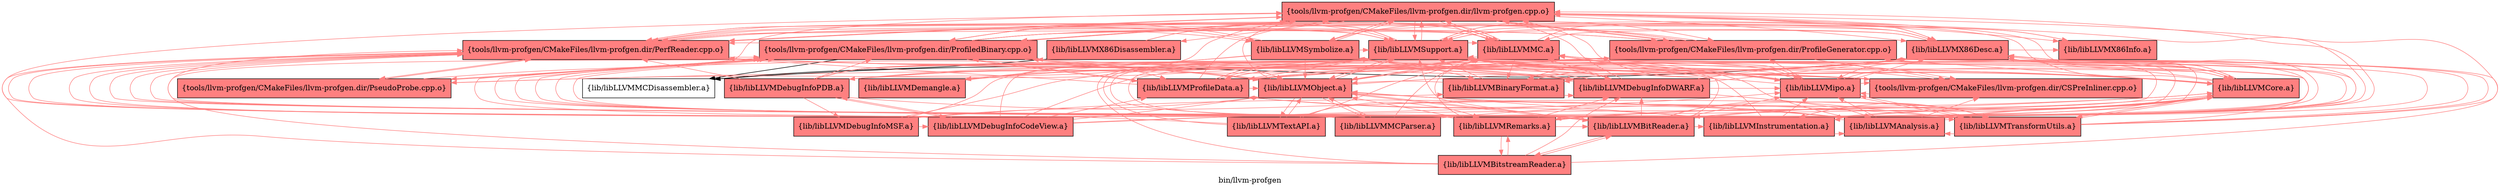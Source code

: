 digraph "bin/llvm-profgen" {
	label="bin/llvm-profgen";
	{ rank=same; Node0x56371eebcba8;  }
	{ rank=same; Node0x56371eebd288; Node0x56371eebb9d8; Node0x56371eebbc58; Node0x56371eec7788; Node0x56371eec7288; Node0x56371eec55c8; Node0x56371eec5fc8; Node0x56371eec4808; Node0x56371eec2dc8;  }
	{ rank=same; Node0x56371eeba0d8; Node0x56371eec4308; Node0x56371eec3e08; Node0x56371eec4d08; Node0x56371eebd558; Node0x56371eebb3e8; Node0x56371eec50c8; Node0x56371eebc7e8; Node0x56371eec5ac8; Node0x56371eec5708; Node0x56371eec5c08;  }
	{ rank=same; Node0x56371eec64c8; Node0x56371eebacb8; Node0x56371eebb618; Node0x56371eec6ec8; Node0x56371eec41c8; Node0x56371eec46c8; Node0x56371eec4bc8; Node0x56371eebc338; Node0x56371eebbde8;  }

	Node0x56371eebcba8 [shape=record,shape=box,style=filled,fillcolor="1.000000 0.5 1",group=1,label="{tools/llvm-profgen/CMakeFiles/llvm-profgen.dir/llvm-profgen.cpp.o}"];
	Node0x56371eebcba8 -> Node0x56371eebd288[color="1.000000 0.5 1"];
	Node0x56371eebcba8 -> Node0x56371eebb9d8[color="1.000000 0.5 1"];
	Node0x56371eebcba8 -> Node0x56371eebbc58[color="1.000000 0.5 1"];
	Node0x56371eebcba8 -> Node0x56371eec7788[color="1.000000 0.5 1"];
	Node0x56371eebcba8 -> Node0x56371eec7288[color="1.000000 0.5 1"];
	Node0x56371eebcba8 -> Node0x56371eec55c8[color="1.000000 0.5 1"];
	Node0x56371eebcba8 -> Node0x56371eec5fc8[color="1.000000 0.5 1"];
	Node0x56371eebcba8 -> Node0x56371eec4808[color="1.000000 0.5 1"];
	Node0x56371eebcba8 -> Node0x56371eec2dc8[color="1.000000 0.5 1"];
	Node0x56371eebd288 [shape=record,shape=box,style=filled,fillcolor="1.000000 0.5 1",group=1,label="{tools/llvm-profgen/CMakeFiles/llvm-profgen.dir/PerfReader.cpp.o}"];
	Node0x56371eebd288 -> Node0x56371eebcba8[color="1.000000 0.5 1"];
	Node0x56371eebd288 -> Node0x56371eebb9d8[color="1.000000 0.5 1"];
	Node0x56371eebd288 -> Node0x56371eebbc58[color="1.000000 0.5 1"];
	Node0x56371eebd288 -> Node0x56371eeba0d8[color="1.000000 0.5 1"];
	Node0x56371eebd288 -> Node0x56371eec5fc8[color="1.000000 0.5 1"];
	Node0x56371eebd288 -> Node0x56371eec4808[color="1.000000 0.5 1"];
	Node0x56371eebd288 -> Node0x56371eec2dc8[color="1.000000 0.5 1"];
	Node0x56371eebb9d8 [shape=record,shape=box,style=filled,fillcolor="1.000000 0.5 1",group=1,label="{tools/llvm-profgen/CMakeFiles/llvm-profgen.dir/ProfiledBinary.cpp.o}"];
	Node0x56371eebb9d8 -> Node0x56371eebcba8[color="1.000000 0.5 1"];
	Node0x56371eebb9d8 -> Node0x56371eebd288[color="1.000000 0.5 1"];
	Node0x56371eebb9d8 -> Node0x56371eebbc58[color="1.000000 0.5 1"];
	Node0x56371eebb9d8 -> Node0x56371eeba0d8[color="1.000000 0.5 1"];
	Node0x56371eebb9d8 -> Node0x56371eec5fc8[color="1.000000 0.5 1"];
	Node0x56371eebb9d8 -> Node0x56371eec4308;
	Node0x56371eebb9d8 -> Node0x56371eec3e08[color="1.000000 0.5 1"];
	Node0x56371eebb9d8 -> Node0x56371eec4d08[color="1.000000 0.5 1"];
	Node0x56371eebb9d8 -> Node0x56371eec4808[color="1.000000 0.5 1"];
	Node0x56371eebb9d8 -> Node0x56371eec2dc8[color="1.000000 0.5 1"];
	Node0x56371eebbc58 [shape=record,shape=box,style=filled,fillcolor="1.000000 0.5 1",group=1,label="{tools/llvm-profgen/CMakeFiles/llvm-profgen.dir/ProfileGenerator.cpp.o}"];
	Node0x56371eebbc58 -> Node0x56371eebcba8[color="1.000000 0.5 1"];
	Node0x56371eebbc58 -> Node0x56371eebd288[color="1.000000 0.5 1"];
	Node0x56371eebbc58 -> Node0x56371eebd558[color="1.000000 0.5 1"];
	Node0x56371eebbc58 -> Node0x56371eebb9d8[color="1.000000 0.5 1"];
	Node0x56371eebbc58 -> Node0x56371eeba0d8[color="1.000000 0.5 1"];
	Node0x56371eebbc58 -> Node0x56371eec4d08[color="1.000000 0.5 1"];
	Node0x56371eebbc58 -> Node0x56371eec4808[color="1.000000 0.5 1"];
	Node0x56371eec7788 [shape=record,shape=box,style=filled,fillcolor="1.000000 0.5 1",group=1,label="{lib/libLLVMX86Desc.a}"];
	Node0x56371eec7788 -> Node0x56371eec55c8[color="1.000000 0.5 1"];
	Node0x56371eec7788 -> Node0x56371eec5fc8[color="1.000000 0.5 1"];
	Node0x56371eec7788 -> Node0x56371eec4308;
	Node0x56371eec7788 -> Node0x56371eec4808[color="1.000000 0.5 1"];
	Node0x56371eec7788 -> Node0x56371eebd288[color="1.000000 0.5 1"];
	Node0x56371eec7788 -> Node0x56371eebb3e8[color="1.000000 0.5 1"];
	Node0x56371eec7288 [shape=record,shape=box,style=filled,fillcolor="1.000000 0.5 1",group=1,label="{lib/libLLVMX86Disassembler.a}"];
	Node0x56371eec7288 -> Node0x56371eec55c8[color="1.000000 0.5 1"];
	Node0x56371eec7288 -> Node0x56371eec4308;
	Node0x56371eec7288 -> Node0x56371eec4808[color="1.000000 0.5 1"];
	Node0x56371eec55c8 [shape=record,shape=box,style=filled,fillcolor="1.000000 0.5 1",group=1,label="{lib/libLLVMX86Info.a}"];
	Node0x56371eec55c8 -> Node0x56371eec4808[color="1.000000 0.5 1"];
	Node0x56371eec5fc8 [shape=record,shape=box,style=filled,fillcolor="1.000000 0.5 1",group=1,label="{lib/libLLVMMC.a}"];
	Node0x56371eec5fc8 -> Node0x56371eec7788[color="1.000000 0.5 1"];
	Node0x56371eec5fc8 -> Node0x56371eec4808[color="1.000000 0.5 1"];
	Node0x56371eec5fc8 -> Node0x56371eebcba8[color="1.000000 0.5 1"];
	Node0x56371eec5fc8 -> Node0x56371eebd288[color="1.000000 0.5 1"];
	Node0x56371eec5fc8 -> Node0x56371eebb3e8[color="1.000000 0.5 1"];
	Node0x56371eec5fc8 -> Node0x56371eebb9d8[color="1.000000 0.5 1"];
	Node0x56371eec4808 [shape=record,shape=box,style=filled,fillcolor="1.000000 0.5 1",group=1,label="{lib/libLLVMSupport.a}"];
	Node0x56371eec4808 -> Node0x56371eebd288[color="1.000000 0.5 1"];
	Node0x56371eec4808 -> Node0x56371eec5fc8[color="1.000000 0.5 1"];
	Node0x56371eec4808 -> Node0x56371eec50c8[color="1.000000 0.5 1"];
	Node0x56371eec4808 -> Node0x56371eec3e08[color="1.000000 0.5 1"];
	Node0x56371eec4808 -> Node0x56371eebbc58[color="1.000000 0.5 1"];
	Node0x56371eec4808 -> Node0x56371eec7788[color="1.000000 0.5 1"];
	Node0x56371eec4808 -> Node0x56371eebb9d8[color="1.000000 0.5 1"];
	Node0x56371eec4808 -> Node0x56371eebc7e8[color="1.000000 0.5 1"];
	Node0x56371eec4808 -> Node0x56371eebd558[color="1.000000 0.5 1"];
	Node0x56371eec4808 -> Node0x56371eec5ac8[color="1.000000 0.5 1"];
	Node0x56371eec4808 -> Node0x56371eebcba8[color="1.000000 0.5 1"];
	Node0x56371eec2dc8 [shape=record,shape=box,style=filled,fillcolor="1.000000 0.5 1",group=1,label="{lib/libLLVMSymbolize.a}"];
	Node0x56371eec2dc8 -> Node0x56371eebcba8[color="1.000000 0.5 1"];
	Node0x56371eec2dc8 -> Node0x56371eebb9d8[color="1.000000 0.5 1"];
	Node0x56371eec2dc8 -> Node0x56371eec7788[color="1.000000 0.5 1"];
	Node0x56371eec2dc8 -> Node0x56371eec5fc8[color="1.000000 0.5 1"];
	Node0x56371eec2dc8 -> Node0x56371eec50c8[color="1.000000 0.5 1"];
	Node0x56371eec2dc8 -> Node0x56371eec3e08[color="1.000000 0.5 1"];
	Node0x56371eec2dc8 -> Node0x56371eec4808[color="1.000000 0.5 1"];
	Node0x56371eec2dc8 -> Node0x56371eec5708[color="1.000000 0.5 1"];
	Node0x56371eec2dc8 -> Node0x56371eec5c08[color="1.000000 0.5 1"];
	Node0x56371eec2dc8 -> Node0x56371eebc7e8[color="1.000000 0.5 1"];
	Node0x56371eeba0d8 [shape=record,shape=box,style=filled,fillcolor="1.000000 0.5 1",group=1,label="{tools/llvm-profgen/CMakeFiles/llvm-profgen.dir/PseudoProbe.cpp.o}"];
	Node0x56371eeba0d8 -> Node0x56371eebcba8[color="1.000000 0.5 1"];
	Node0x56371eeba0d8 -> Node0x56371eebd288[color="1.000000 0.5 1"];
	Node0x56371eeba0d8 -> Node0x56371eec4d08[color="1.000000 0.5 1"];
	Node0x56371eeba0d8 -> Node0x56371eec4808[color="1.000000 0.5 1"];
	Node0x56371eebd558 [shape=record,shape=box,style=filled,fillcolor="1.000000 0.5 1",group=1,label="{tools/llvm-profgen/CMakeFiles/llvm-profgen.dir/CSPreInliner.cpp.o}"];
	Node0x56371eebd558 -> Node0x56371eebd288[color="1.000000 0.5 1"];
	Node0x56371eebd558 -> Node0x56371eec5ac8[color="1.000000 0.5 1"];
	Node0x56371eebd558 -> Node0x56371eec4d08[color="1.000000 0.5 1"];
	Node0x56371eebd558 -> Node0x56371eec4808[color="1.000000 0.5 1"];
	Node0x56371eec5ac8 [shape=record,shape=box,style=filled,fillcolor="1.000000 0.5 1",group=1,label="{lib/libLLVMipo.a}"];
	Node0x56371eec5ac8 -> Node0x56371eebd558[color="1.000000 0.5 1"];
	Node0x56371eec5ac8 -> Node0x56371eebbc58[color="1.000000 0.5 1"];
	Node0x56371eec5ac8 -> Node0x56371eec50c8[color="1.000000 0.5 1"];
	Node0x56371eec5ac8 -> Node0x56371eec4d08[color="1.000000 0.5 1"];
	Node0x56371eec5ac8 -> Node0x56371eec4808[color="1.000000 0.5 1"];
	Node0x56371eec5ac8 -> Node0x56371eebd288[color="1.000000 0.5 1"];
	Node0x56371eec5ac8 -> Node0x56371eec7788[color="1.000000 0.5 1"];
	Node0x56371eec5ac8 -> Node0x56371eec5fc8[color="1.000000 0.5 1"];
	Node0x56371eec5ac8 -> Node0x56371eec46c8[color="1.000000 0.5 1"];
	Node0x56371eec5ac8 -> Node0x56371eebcba8[color="1.000000 0.5 1"];
	Node0x56371eec4d08 [shape=record,shape=box,style=filled,fillcolor="1.000000 0.5 1",group=1,label="{lib/libLLVMProfileData.a}"];
	Node0x56371eec4d08 -> Node0x56371eebd288[color="1.000000 0.5 1"];
	Node0x56371eec4d08 -> Node0x56371eec7788[color="1.000000 0.5 1"];
	Node0x56371eec4d08 -> Node0x56371eec5fc8[color="1.000000 0.5 1"];
	Node0x56371eec4d08 -> Node0x56371eec50c8[color="1.000000 0.5 1"];
	Node0x56371eec4d08 -> Node0x56371eec5ac8[color="1.000000 0.5 1"];
	Node0x56371eec4d08 -> Node0x56371eec4808[color="1.000000 0.5 1"];
	Node0x56371eec4d08 -> Node0x56371eebb9d8[color="1.000000 0.5 1"];
	Node0x56371eec4d08 -> Node0x56371eebbc58[color="1.000000 0.5 1"];
	Node0x56371eec4d08 -> Node0x56371eec3e08[color="1.000000 0.5 1"];
	Node0x56371eec4d08 -> Node0x56371eebd558[color="1.000000 0.5 1"];
	Node0x56371eec4d08 -> Node0x56371eebcba8[color="1.000000 0.5 1"];
	Node0x56371eec4308 [shape=record,shape=box,group=0,label="{lib/libLLVMMCDisassembler.a}"];
	Node0x56371eec3e08 [shape=record,shape=box,style=filled,fillcolor="1.000000 0.5 1",group=1,label="{lib/libLLVMObject.a}"];
	Node0x56371eec3e08 -> Node0x56371eec4808[color="1.000000 0.5 1"];
	Node0x56371eec3e08 -> Node0x56371eebb3e8[color="1.000000 0.5 1"];
	Node0x56371eec3e08 -> Node0x56371eebb9d8[color="1.000000 0.5 1"];
	Node0x56371eec3e08 -> Node0x56371eec5fc8[color="1.000000 0.5 1"];
	Node0x56371eec3e08 -> Node0x56371eec50c8[color="1.000000 0.5 1"];
	Node0x56371eec3e08 -> Node0x56371eec7788[color="1.000000 0.5 1"];
	Node0x56371eec3e08 -> Node0x56371eec64c8[color="1.000000 0.5 1"];
	Node0x56371eec3e08 -> Node0x56371eebcba8[color="1.000000 0.5 1"];
	Node0x56371eec3e08 -> Node0x56371eebacb8[color="1.000000 0.5 1"];
	Node0x56371eec3e08 -> Node0x56371eebd288[color="1.000000 0.5 1"];
	Node0x56371eec3e08 -> Node0x56371eec5ac8[color="1.000000 0.5 1"];
	Node0x56371eec3e08 -> Node0x56371eebb618[color="1.000000 0.5 1"];
	Node0x56371eebb3e8 [shape=record,shape=box,style=filled,fillcolor="1.000000 0.5 1",group=1,label="{lib/libLLVMBinaryFormat.a}"];
	Node0x56371eebb3e8 -> Node0x56371eec50c8[color="1.000000 0.5 1"];
	Node0x56371eebb3e8 -> Node0x56371eec4808[color="1.000000 0.5 1"];
	Node0x56371eebb3e8 -> Node0x56371eec5708[color="1.000000 0.5 1"];
	Node0x56371eebb3e8 -> Node0x56371eec3e08[color="1.000000 0.5 1"];
	Node0x56371eec50c8 [shape=record,shape=box,style=filled,fillcolor="1.000000 0.5 1",group=1,label="{lib/libLLVMCore.a}"];
	Node0x56371eec50c8 -> Node0x56371eebd288[color="1.000000 0.5 1"];
	Node0x56371eec50c8 -> Node0x56371eec4808[color="1.000000 0.5 1"];
	Node0x56371eec50c8 -> Node0x56371eec7788[color="1.000000 0.5 1"];
	Node0x56371eec50c8 -> Node0x56371eec5fc8[color="1.000000 0.5 1"];
	Node0x56371eec50c8 -> Node0x56371eebbc58[color="1.000000 0.5 1"];
	Node0x56371eec50c8 -> Node0x56371eec6ec8[color="1.000000 0.5 1"];
	Node0x56371eec50c8 -> Node0x56371eebb3e8[color="1.000000 0.5 1"];
	Node0x56371eec50c8 -> Node0x56371eebcba8[color="1.000000 0.5 1"];
	Node0x56371eec50c8 -> Node0x56371eec5ac8[color="1.000000 0.5 1"];
	Node0x56371eec50c8 -> Node0x56371eec41c8[color="1.000000 0.5 1"];
	Node0x56371eec50c8 -> Node0x56371eec46c8[color="1.000000 0.5 1"];
	Node0x56371eec50c8 -> Node0x56371eec4bc8[color="1.000000 0.5 1"];
	Node0x56371eec50c8 -> Node0x56371eec64c8[color="1.000000 0.5 1"];
	Node0x56371eec6ec8 [shape=record,shape=box,style=filled,fillcolor="1.000000 0.5 1",group=1,label="{lib/libLLVMRemarks.a}"];
	Node0x56371eec6ec8 -> Node0x56371eec4808[color="1.000000 0.5 1"];
	Node0x56371eec6ec8 -> Node0x56371eec5708[color="1.000000 0.5 1"];
	Node0x56371eec6ec8 -> Node0x56371eebd288[color="1.000000 0.5 1"];
	Node0x56371eec6ec8 -> Node0x56371eebb9d8[color="1.000000 0.5 1"];
	Node0x56371eec6ec8 -> Node0x56371eec64c8[color="1.000000 0.5 1"];
	Node0x56371eec6ec8 -> Node0x56371eec5fc8[color="1.000000 0.5 1"];
	Node0x56371eec6ec8 -> Node0x56371eec50c8[color="1.000000 0.5 1"];
	Node0x56371eec6ec8 -> Node0x56371eec3e08[color="1.000000 0.5 1"];
	Node0x56371eec6ec8 -> Node0x56371eec7788[color="1.000000 0.5 1"];
	Node0x56371eec6ec8 -> Node0x56371eeb9d68[color="1.000000 0.5 1"];
	Node0x56371eec46c8 [shape=record,shape=box,style=filled,fillcolor="1.000000 0.5 1",group=1,label="{lib/libLLVMTransformUtils.a}"];
	Node0x56371eec46c8 -> Node0x56371eec3e08[color="1.000000 0.5 1"];
	Node0x56371eec46c8 -> Node0x56371eec4808[color="1.000000 0.5 1"];
	Node0x56371eec46c8 -> Node0x56371eebd288[color="1.000000 0.5 1"];
	Node0x56371eec46c8 -> Node0x56371eec50c8[color="1.000000 0.5 1"];
	Node0x56371eec46c8 -> Node0x56371eec5ac8[color="1.000000 0.5 1"];
	Node0x56371eec46c8 -> Node0x56371eec4bc8[color="1.000000 0.5 1"];
	Node0x56371eec46c8 -> Node0x56371eec7788[color="1.000000 0.5 1"];
	Node0x56371eec46c8 -> Node0x56371eebcba8[color="1.000000 0.5 1"];
	Node0x56371eec46c8 -> Node0x56371eec41c8[color="1.000000 0.5 1"];
	Node0x56371eec46c8 -> Node0x56371eebbc58[color="1.000000 0.5 1"];
	Node0x56371eec64c8 [shape=record,shape=box,style=filled,fillcolor="1.000000 0.5 1",group=1,label="{lib/libLLVMBitReader.a}"];
	Node0x56371eec64c8 -> Node0x56371eebcba8[color="1.000000 0.5 1"];
	Node0x56371eec64c8 -> Node0x56371eebd288[color="1.000000 0.5 1"];
	Node0x56371eec64c8 -> Node0x56371eebb9d8[color="1.000000 0.5 1"];
	Node0x56371eec64c8 -> Node0x56371eec7788[color="1.000000 0.5 1"];
	Node0x56371eec64c8 -> Node0x56371eec5fc8[color="1.000000 0.5 1"];
	Node0x56371eec64c8 -> Node0x56371eec50c8[color="1.000000 0.5 1"];
	Node0x56371eec64c8 -> Node0x56371eec5ac8[color="1.000000 0.5 1"];
	Node0x56371eec64c8 -> Node0x56371eec3e08[color="1.000000 0.5 1"];
	Node0x56371eec64c8 -> Node0x56371eec4808[color="1.000000 0.5 1"];
	Node0x56371eec64c8 -> Node0x56371eec41c8[color="1.000000 0.5 1"];
	Node0x56371eec64c8 -> Node0x56371eec46c8[color="1.000000 0.5 1"];
	Node0x56371eec64c8 -> Node0x56371eec4bc8[color="1.000000 0.5 1"];
	Node0x56371eec64c8 -> Node0x56371eec5708[color="1.000000 0.5 1"];
	Node0x56371eec64c8 -> Node0x56371eeb9d68[color="1.000000 0.5 1"];
	Node0x56371eebacb8 [shape=record,shape=box,style=filled,fillcolor="1.000000 0.5 1",group=1,label="{lib/libLLVMMCParser.a}"];
	Node0x56371eebacb8 -> Node0x56371eebd288[color="1.000000 0.5 1"];
	Node0x56371eebacb8 -> Node0x56371eebb9d8[color="1.000000 0.5 1"];
	Node0x56371eebacb8 -> Node0x56371eec7788[color="1.000000 0.5 1"];
	Node0x56371eebacb8 -> Node0x56371eec5fc8[color="1.000000 0.5 1"];
	Node0x56371eebacb8 -> Node0x56371eec50c8[color="1.000000 0.5 1"];
	Node0x56371eebacb8 -> Node0x56371eec3e08[color="1.000000 0.5 1"];
	Node0x56371eebacb8 -> Node0x56371eec4808[color="1.000000 0.5 1"];
	Node0x56371eebb618 [shape=record,shape=box,style=filled,fillcolor="1.000000 0.5 1",group=1,label="{lib/libLLVMTextAPI.a}"];
	Node0x56371eebb618 -> Node0x56371eec4808[color="1.000000 0.5 1"];
	Node0x56371eebb618 -> Node0x56371eebd288[color="1.000000 0.5 1"];
	Node0x56371eebb618 -> Node0x56371eec5fc8[color="1.000000 0.5 1"];
	Node0x56371eebb618 -> Node0x56371eec3e08[color="1.000000 0.5 1"];
	Node0x56371eebb618 -> Node0x56371eec6ec8[color="1.000000 0.5 1"];
	Node0x56371eebb618 -> Node0x56371eec46c8[color="1.000000 0.5 1"];
	Node0x56371eebb618 -> Node0x56371eec7788[color="1.000000 0.5 1"];
	Node0x56371eebc7e8 [shape=record,shape=box,style=filled,fillcolor="1.000000 0.5 1",group=1,label="{lib/libLLVMDemangle.a}"];
	Node0x56371eebc7e8 -> Node0x56371eec4808[color="1.000000 0.5 1"];
	Node0x56371eec5708 [shape=record,shape=box,style=filled,fillcolor="1.000000 0.5 1",group=1,label="{lib/libLLVMDebugInfoDWARF.a}"];
	Node0x56371eec5708 -> Node0x56371eebd288[color="1.000000 0.5 1"];
	Node0x56371eec5708 -> Node0x56371eebb9d8[color="1.000000 0.5 1"];
	Node0x56371eec5708 -> Node0x56371eec5fc8[color="1.000000 0.5 1"];
	Node0x56371eec5708 -> Node0x56371eec50c8[color="1.000000 0.5 1"];
	Node0x56371eec5708 -> Node0x56371eec5ac8[color="1.000000 0.5 1"];
	Node0x56371eec5708 -> Node0x56371eec3e08[color="1.000000 0.5 1"];
	Node0x56371eec5708 -> Node0x56371eec4808[color="1.000000 0.5 1"];
	Node0x56371eec5708 -> Node0x56371eec2dc8[color="1.000000 0.5 1"];
	Node0x56371eec5708 -> Node0x56371eebb3e8[color="1.000000 0.5 1"];
	Node0x56371eec5708 -> Node0x56371eec7788[color="1.000000 0.5 1"];
	Node0x56371eec5708 -> Node0x56371eebcba8[color="1.000000 0.5 1"];
	Node0x56371eec5708 -> Node0x56371eec46c8[color="1.000000 0.5 1"];
	Node0x56371eec5c08 [shape=record,shape=box,style=filled,fillcolor="1.000000 0.5 1",group=1,label="{lib/libLLVMDebugInfoPDB.a}"];
	Node0x56371eec5c08 -> Node0x56371eec50c8[color="1.000000 0.5 1"];
	Node0x56371eec5c08 -> Node0x56371eec3e08[color="1.000000 0.5 1"];
	Node0x56371eec5c08 -> Node0x56371eec4808[color="1.000000 0.5 1"];
	Node0x56371eec5c08 -> Node0x56371eebd288[color="1.000000 0.5 1"];
	Node0x56371eec5c08 -> Node0x56371eebb9d8[color="1.000000 0.5 1"];
	Node0x56371eec5c08 -> Node0x56371eec5fc8[color="1.000000 0.5 1"];
	Node0x56371eec5c08 -> Node0x56371eebb3e8[color="1.000000 0.5 1"];
	Node0x56371eec5c08 -> Node0x56371eebc338[color="1.000000 0.5 1"];
	Node0x56371eec5c08 -> Node0x56371eec5708[color="1.000000 0.5 1"];
	Node0x56371eec5c08 -> Node0x56371eec7788[color="1.000000 0.5 1"];
	Node0x56371eec5c08 -> Node0x56371eebbde8[color="1.000000 0.5 1"];
	Node0x56371eec5c08 -> Node0x56371eec4bc8[color="1.000000 0.5 1"];
	Node0x56371eec5c08 -> Node0x56371eebcba8[color="1.000000 0.5 1"];
	Node0x56371eec41c8 [shape=record,shape=box,style=filled,fillcolor="1.000000 0.5 1",group=1,label="{lib/libLLVMInstrumentation.a}"];
	Node0x56371eec41c8 -> Node0x56371eebd288[color="1.000000 0.5 1"];
	Node0x56371eec41c8 -> Node0x56371eebb9d8[color="1.000000 0.5 1"];
	Node0x56371eec41c8 -> Node0x56371eec7788[color="1.000000 0.5 1"];
	Node0x56371eec41c8 -> Node0x56371eec5fc8[color="1.000000 0.5 1"];
	Node0x56371eec41c8 -> Node0x56371eec50c8[color="1.000000 0.5 1"];
	Node0x56371eec41c8 -> Node0x56371eec3e08[color="1.000000 0.5 1"];
	Node0x56371eec41c8 -> Node0x56371eec4808[color="1.000000 0.5 1"];
	Node0x56371eec41c8 -> Node0x56371eebbc58[color="1.000000 0.5 1"];
	Node0x56371eec41c8 -> Node0x56371eec5ac8[color="1.000000 0.5 1"];
	Node0x56371eec41c8 -> Node0x56371eebcba8[color="1.000000 0.5 1"];
	Node0x56371eec41c8 -> Node0x56371eec4d08[color="1.000000 0.5 1"];
	Node0x56371eec41c8 -> Node0x56371eec4bc8[color="1.000000 0.5 1"];
	Node0x56371eec4bc8 [shape=record,shape=box,style=filled,fillcolor="1.000000 0.5 1",group=1,label="{lib/libLLVMAnalysis.a}"];
	Node0x56371eec4bc8 -> Node0x56371eebd288[color="1.000000 0.5 1"];
	Node0x56371eec4bc8 -> Node0x56371eec50c8[color="1.000000 0.5 1"];
	Node0x56371eec4bc8 -> Node0x56371eec4808[color="1.000000 0.5 1"];
	Node0x56371eec4bc8 -> Node0x56371eebcba8[color="1.000000 0.5 1"];
	Node0x56371eec4bc8 -> Node0x56371eec46c8[color="1.000000 0.5 1"];
	Node0x56371eec4bc8 -> Node0x56371eebbc58[color="1.000000 0.5 1"];
	Node0x56371eec4bc8 -> Node0x56371eec7788[color="1.000000 0.5 1"];
	Node0x56371eec4bc8 -> Node0x56371eec41c8[color="1.000000 0.5 1"];
	Node0x56371eec4bc8 -> Node0x56371eec5ac8[color="1.000000 0.5 1"];
	Node0x56371eec4bc8 -> Node0x56371eebd558[color="1.000000 0.5 1"];
	Node0x56371eec4bc8 -> Node0x56371eec4d08[color="1.000000 0.5 1"];
	Node0x56371eec4bc8 -> Node0x56371eec3e08[color="1.000000 0.5 1"];
	Node0x56371eec4bc8 -> Node0x56371eebb9d8[color="1.000000 0.5 1"];
	Node0x56371eebc338 [shape=record,shape=box,style=filled,fillcolor="1.000000 0.5 1",group=1,label="{lib/libLLVMDebugInfoCodeView.a}"];
	Node0x56371eebc338 -> Node0x56371eec4808[color="1.000000 0.5 1"];
	Node0x56371eebc338 -> Node0x56371eec5fc8[color="1.000000 0.5 1"];
	Node0x56371eebc338 -> Node0x56371eec50c8[color="1.000000 0.5 1"];
	Node0x56371eebc338 -> Node0x56371eec3e08[color="1.000000 0.5 1"];
	Node0x56371eebc338 -> Node0x56371eec5c08[color="1.000000 0.5 1"];
	Node0x56371eebc338 -> Node0x56371eebcba8[color="1.000000 0.5 1"];
	Node0x56371eebc338 -> Node0x56371eec4d08[color="1.000000 0.5 1"];
	Node0x56371eebc338 -> Node0x56371eebd288[color="1.000000 0.5 1"];
	Node0x56371eebc338 -> Node0x56371eebb9d8[color="1.000000 0.5 1"];
	Node0x56371eebc338 -> Node0x56371eec5ac8[color="1.000000 0.5 1"];
	Node0x56371eebbde8 [shape=record,shape=box,style=filled,fillcolor="1.000000 0.5 1",group=1,label="{lib/libLLVMDebugInfoMSF.a}"];
	Node0x56371eebbde8 -> Node0x56371eec5fc8[color="1.000000 0.5 1"];
	Node0x56371eebbde8 -> Node0x56371eec3e08[color="1.000000 0.5 1"];
	Node0x56371eebbde8 -> Node0x56371eec4808[color="1.000000 0.5 1"];
	Node0x56371eebbde8 -> Node0x56371eec50c8[color="1.000000 0.5 1"];
	Node0x56371eebbde8 -> Node0x56371eebc338[color="1.000000 0.5 1"];
	Node0x56371eeb9d68 [shape=record,shape=box,style=filled,fillcolor="1.000000 0.5 1",group=1,label="{lib/libLLVMBitstreamReader.a}"];
	Node0x56371eeb9d68 -> Node0x56371eebd288[color="1.000000 0.5 1"];
	Node0x56371eeb9d68 -> Node0x56371eebb9d8[color="1.000000 0.5 1"];
	Node0x56371eeb9d68 -> Node0x56371eec7788[color="1.000000 0.5 1"];
	Node0x56371eeb9d68 -> Node0x56371eec4808[color="1.000000 0.5 1"];
	Node0x56371eeb9d68 -> Node0x56371eec5708[color="1.000000 0.5 1"];
	Node0x56371eeb9d68 -> Node0x56371eec64c8[color="1.000000 0.5 1"];
	Node0x56371eeb9d68 -> Node0x56371eec6ec8[color="1.000000 0.5 1"];
}

